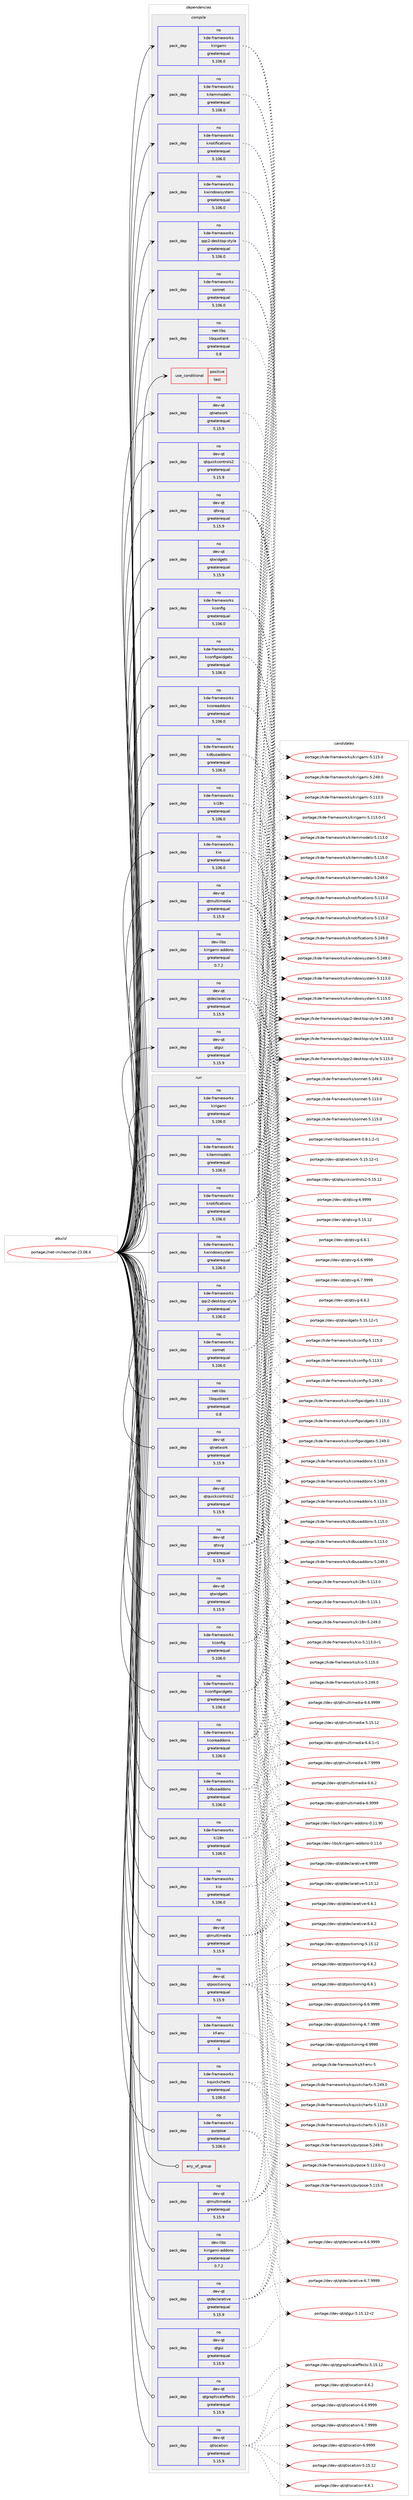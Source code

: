 digraph prolog {

# *************
# Graph options
# *************

newrank=true;
concentrate=true;
compound=true;
graph [rankdir=LR,fontname=Helvetica,fontsize=10,ranksep=1.5];#, ranksep=2.5, nodesep=0.2];
edge  [arrowhead=vee];
node  [fontname=Helvetica,fontsize=10];

# **********
# The ebuild
# **********

subgraph cluster_leftcol {
color=gray;
rank=same;
label=<<i>ebuild</i>>;
id [label="portage://net-im/neochat-23.08.4", color=red, width=4, href="../net-im/neochat-23.08.4.svg"];
}

# ****************
# The dependencies
# ****************

subgraph cluster_midcol {
color=gray;
label=<<i>dependencies</i>>;
subgraph cluster_compile {
fillcolor="#eeeeee";
style=filled;
label=<<i>compile</i>>;
subgraph cond2365 {
dependency3078 [label=<<TABLE BORDER="0" CELLBORDER="1" CELLSPACING="0" CELLPADDING="4"><TR><TD ROWSPAN="3" CELLPADDING="10">use_conditional</TD></TR><TR><TD>positive</TD></TR><TR><TD>test</TD></TR></TABLE>>, shape=none, color=red];
# *** BEGIN UNKNOWN DEPENDENCY TYPE (TODO) ***
# dependency3078 -> package_dependency(portage://net-im/neochat-23.08.4,install,no,dev-qt,qttest,none,[,,],[slot(5)],[])
# *** END UNKNOWN DEPENDENCY TYPE (TODO) ***

}
id:e -> dependency3078:w [weight=20,style="solid",arrowhead="vee"];
# *** BEGIN UNKNOWN DEPENDENCY TYPE (TODO) ***
# id -> package_dependency(portage://net-im/neochat-23.08.4,install,no,app-text,cmark,none,[,,],any_same_slot,[])
# *** END UNKNOWN DEPENDENCY TYPE (TODO) ***

subgraph pack684 {
dependency3079 [label=<<TABLE BORDER="0" CELLBORDER="1" CELLSPACING="0" CELLPADDING="4" WIDTH="220"><TR><TD ROWSPAN="6" CELLPADDING="30">pack_dep</TD></TR><TR><TD WIDTH="110">no</TD></TR><TR><TD>dev-libs</TD></TR><TR><TD>kirigami-addons</TD></TR><TR><TD>greaterequal</TD></TR><TR><TD>0.7.2</TD></TR></TABLE>>, shape=none, color=blue];
}
id:e -> dependency3079:w [weight=20,style="solid",arrowhead="vee"];
# *** BEGIN UNKNOWN DEPENDENCY TYPE (TODO) ***
# id -> package_dependency(portage://net-im/neochat-23.08.4,install,no,dev-libs,qcoro5,none,[,,],[],[])
# *** END UNKNOWN DEPENDENCY TYPE (TODO) ***

# *** BEGIN UNKNOWN DEPENDENCY TYPE (TODO) ***
# id -> package_dependency(portage://net-im/neochat-23.08.4,install,no,dev-libs,qtkeychain,none,[,,],any_same_slot,[use(enable(qt5),positive)])
# *** END UNKNOWN DEPENDENCY TYPE (TODO) ***

# *** BEGIN UNKNOWN DEPENDENCY TYPE (TODO) ***
# id -> package_dependency(portage://net-im/neochat-23.08.4,install,no,dev-qt,qtcore,none,[,,],[slot(5)],[])
# *** END UNKNOWN DEPENDENCY TYPE (TODO) ***

subgraph pack685 {
dependency3080 [label=<<TABLE BORDER="0" CELLBORDER="1" CELLSPACING="0" CELLPADDING="4" WIDTH="220"><TR><TD ROWSPAN="6" CELLPADDING="30">pack_dep</TD></TR><TR><TD WIDTH="110">no</TD></TR><TR><TD>dev-qt</TD></TR><TR><TD>qtdeclarative</TD></TR><TR><TD>greaterequal</TD></TR><TR><TD>5.15.9</TD></TR></TABLE>>, shape=none, color=blue];
}
id:e -> dependency3080:w [weight=20,style="solid",arrowhead="vee"];
subgraph pack686 {
dependency3081 [label=<<TABLE BORDER="0" CELLBORDER="1" CELLSPACING="0" CELLPADDING="4" WIDTH="220"><TR><TD ROWSPAN="6" CELLPADDING="30">pack_dep</TD></TR><TR><TD WIDTH="110">no</TD></TR><TR><TD>dev-qt</TD></TR><TR><TD>qtgui</TD></TR><TR><TD>greaterequal</TD></TR><TR><TD>5.15.9</TD></TR></TABLE>>, shape=none, color=blue];
}
id:e -> dependency3081:w [weight=20,style="solid",arrowhead="vee"];
subgraph pack687 {
dependency3082 [label=<<TABLE BORDER="0" CELLBORDER="1" CELLSPACING="0" CELLPADDING="4" WIDTH="220"><TR><TD ROWSPAN="6" CELLPADDING="30">pack_dep</TD></TR><TR><TD WIDTH="110">no</TD></TR><TR><TD>dev-qt</TD></TR><TR><TD>qtmultimedia</TD></TR><TR><TD>greaterequal</TD></TR><TR><TD>5.15.9</TD></TR></TABLE>>, shape=none, color=blue];
}
id:e -> dependency3082:w [weight=20,style="solid",arrowhead="vee"];
subgraph pack688 {
dependency3083 [label=<<TABLE BORDER="0" CELLBORDER="1" CELLSPACING="0" CELLPADDING="4" WIDTH="220"><TR><TD ROWSPAN="6" CELLPADDING="30">pack_dep</TD></TR><TR><TD WIDTH="110">no</TD></TR><TR><TD>dev-qt</TD></TR><TR><TD>qtnetwork</TD></TR><TR><TD>greaterequal</TD></TR><TR><TD>5.15.9</TD></TR></TABLE>>, shape=none, color=blue];
}
id:e -> dependency3083:w [weight=20,style="solid",arrowhead="vee"];
subgraph pack689 {
dependency3084 [label=<<TABLE BORDER="0" CELLBORDER="1" CELLSPACING="0" CELLPADDING="4" WIDTH="220"><TR><TD ROWSPAN="6" CELLPADDING="30">pack_dep</TD></TR><TR><TD WIDTH="110">no</TD></TR><TR><TD>dev-qt</TD></TR><TR><TD>qtquickcontrols2</TD></TR><TR><TD>greaterequal</TD></TR><TR><TD>5.15.9</TD></TR></TABLE>>, shape=none, color=blue];
}
id:e -> dependency3084:w [weight=20,style="solid",arrowhead="vee"];
subgraph pack690 {
dependency3085 [label=<<TABLE BORDER="0" CELLBORDER="1" CELLSPACING="0" CELLPADDING="4" WIDTH="220"><TR><TD ROWSPAN="6" CELLPADDING="30">pack_dep</TD></TR><TR><TD WIDTH="110">no</TD></TR><TR><TD>dev-qt</TD></TR><TR><TD>qtsvg</TD></TR><TR><TD>greaterequal</TD></TR><TR><TD>5.15.9</TD></TR></TABLE>>, shape=none, color=blue];
}
id:e -> dependency3085:w [weight=20,style="solid",arrowhead="vee"];
subgraph pack691 {
dependency3086 [label=<<TABLE BORDER="0" CELLBORDER="1" CELLSPACING="0" CELLPADDING="4" WIDTH="220"><TR><TD ROWSPAN="6" CELLPADDING="30">pack_dep</TD></TR><TR><TD WIDTH="110">no</TD></TR><TR><TD>dev-qt</TD></TR><TR><TD>qtwidgets</TD></TR><TR><TD>greaterequal</TD></TR><TR><TD>5.15.9</TD></TR></TABLE>>, shape=none, color=blue];
}
id:e -> dependency3086:w [weight=20,style="solid",arrowhead="vee"];
subgraph pack692 {
dependency3087 [label=<<TABLE BORDER="0" CELLBORDER="1" CELLSPACING="0" CELLPADDING="4" WIDTH="220"><TR><TD ROWSPAN="6" CELLPADDING="30">pack_dep</TD></TR><TR><TD WIDTH="110">no</TD></TR><TR><TD>kde-frameworks</TD></TR><TR><TD>kconfig</TD></TR><TR><TD>greaterequal</TD></TR><TR><TD>5.106.0</TD></TR></TABLE>>, shape=none, color=blue];
}
id:e -> dependency3087:w [weight=20,style="solid",arrowhead="vee"];
subgraph pack693 {
dependency3088 [label=<<TABLE BORDER="0" CELLBORDER="1" CELLSPACING="0" CELLPADDING="4" WIDTH="220"><TR><TD ROWSPAN="6" CELLPADDING="30">pack_dep</TD></TR><TR><TD WIDTH="110">no</TD></TR><TR><TD>kde-frameworks</TD></TR><TR><TD>kconfigwidgets</TD></TR><TR><TD>greaterequal</TD></TR><TR><TD>5.106.0</TD></TR></TABLE>>, shape=none, color=blue];
}
id:e -> dependency3088:w [weight=20,style="solid",arrowhead="vee"];
subgraph pack694 {
dependency3089 [label=<<TABLE BORDER="0" CELLBORDER="1" CELLSPACING="0" CELLPADDING="4" WIDTH="220"><TR><TD ROWSPAN="6" CELLPADDING="30">pack_dep</TD></TR><TR><TD WIDTH="110">no</TD></TR><TR><TD>kde-frameworks</TD></TR><TR><TD>kcoreaddons</TD></TR><TR><TD>greaterequal</TD></TR><TR><TD>5.106.0</TD></TR></TABLE>>, shape=none, color=blue];
}
id:e -> dependency3089:w [weight=20,style="solid",arrowhead="vee"];
subgraph pack695 {
dependency3090 [label=<<TABLE BORDER="0" CELLBORDER="1" CELLSPACING="0" CELLPADDING="4" WIDTH="220"><TR><TD ROWSPAN="6" CELLPADDING="30">pack_dep</TD></TR><TR><TD WIDTH="110">no</TD></TR><TR><TD>kde-frameworks</TD></TR><TR><TD>kdbusaddons</TD></TR><TR><TD>greaterequal</TD></TR><TR><TD>5.106.0</TD></TR></TABLE>>, shape=none, color=blue];
}
id:e -> dependency3090:w [weight=20,style="solid",arrowhead="vee"];
subgraph pack696 {
dependency3091 [label=<<TABLE BORDER="0" CELLBORDER="1" CELLSPACING="0" CELLPADDING="4" WIDTH="220"><TR><TD ROWSPAN="6" CELLPADDING="30">pack_dep</TD></TR><TR><TD WIDTH="110">no</TD></TR><TR><TD>kde-frameworks</TD></TR><TR><TD>ki18n</TD></TR><TR><TD>greaterequal</TD></TR><TR><TD>5.106.0</TD></TR></TABLE>>, shape=none, color=blue];
}
id:e -> dependency3091:w [weight=20,style="solid",arrowhead="vee"];
subgraph pack697 {
dependency3092 [label=<<TABLE BORDER="0" CELLBORDER="1" CELLSPACING="0" CELLPADDING="4" WIDTH="220"><TR><TD ROWSPAN="6" CELLPADDING="30">pack_dep</TD></TR><TR><TD WIDTH="110">no</TD></TR><TR><TD>kde-frameworks</TD></TR><TR><TD>kio</TD></TR><TR><TD>greaterequal</TD></TR><TR><TD>5.106.0</TD></TR></TABLE>>, shape=none, color=blue];
}
id:e -> dependency3092:w [weight=20,style="solid",arrowhead="vee"];
subgraph pack698 {
dependency3093 [label=<<TABLE BORDER="0" CELLBORDER="1" CELLSPACING="0" CELLPADDING="4" WIDTH="220"><TR><TD ROWSPAN="6" CELLPADDING="30">pack_dep</TD></TR><TR><TD WIDTH="110">no</TD></TR><TR><TD>kde-frameworks</TD></TR><TR><TD>kirigami</TD></TR><TR><TD>greaterequal</TD></TR><TR><TD>5.106.0</TD></TR></TABLE>>, shape=none, color=blue];
}
id:e -> dependency3093:w [weight=20,style="solid",arrowhead="vee"];
subgraph pack699 {
dependency3094 [label=<<TABLE BORDER="0" CELLBORDER="1" CELLSPACING="0" CELLPADDING="4" WIDTH="220"><TR><TD ROWSPAN="6" CELLPADDING="30">pack_dep</TD></TR><TR><TD WIDTH="110">no</TD></TR><TR><TD>kde-frameworks</TD></TR><TR><TD>kitemmodels</TD></TR><TR><TD>greaterequal</TD></TR><TR><TD>5.106.0</TD></TR></TABLE>>, shape=none, color=blue];
}
id:e -> dependency3094:w [weight=20,style="solid",arrowhead="vee"];
subgraph pack700 {
dependency3095 [label=<<TABLE BORDER="0" CELLBORDER="1" CELLSPACING="0" CELLPADDING="4" WIDTH="220"><TR><TD ROWSPAN="6" CELLPADDING="30">pack_dep</TD></TR><TR><TD WIDTH="110">no</TD></TR><TR><TD>kde-frameworks</TD></TR><TR><TD>knotifications</TD></TR><TR><TD>greaterequal</TD></TR><TR><TD>5.106.0</TD></TR></TABLE>>, shape=none, color=blue];
}
id:e -> dependency3095:w [weight=20,style="solid",arrowhead="vee"];
subgraph pack701 {
dependency3096 [label=<<TABLE BORDER="0" CELLBORDER="1" CELLSPACING="0" CELLPADDING="4" WIDTH="220"><TR><TD ROWSPAN="6" CELLPADDING="30">pack_dep</TD></TR><TR><TD WIDTH="110">no</TD></TR><TR><TD>kde-frameworks</TD></TR><TR><TD>kwindowsystem</TD></TR><TR><TD>greaterequal</TD></TR><TR><TD>5.106.0</TD></TR></TABLE>>, shape=none, color=blue];
}
id:e -> dependency3096:w [weight=20,style="solid",arrowhead="vee"];
subgraph pack702 {
dependency3097 [label=<<TABLE BORDER="0" CELLBORDER="1" CELLSPACING="0" CELLPADDING="4" WIDTH="220"><TR><TD ROWSPAN="6" CELLPADDING="30">pack_dep</TD></TR><TR><TD WIDTH="110">no</TD></TR><TR><TD>kde-frameworks</TD></TR><TR><TD>qqc2-desktop-style</TD></TR><TR><TD>greaterequal</TD></TR><TR><TD>5.106.0</TD></TR></TABLE>>, shape=none, color=blue];
}
id:e -> dependency3097:w [weight=20,style="solid",arrowhead="vee"];
subgraph pack703 {
dependency3098 [label=<<TABLE BORDER="0" CELLBORDER="1" CELLSPACING="0" CELLPADDING="4" WIDTH="220"><TR><TD ROWSPAN="6" CELLPADDING="30">pack_dep</TD></TR><TR><TD WIDTH="110">no</TD></TR><TR><TD>kde-frameworks</TD></TR><TR><TD>sonnet</TD></TR><TR><TD>greaterequal</TD></TR><TR><TD>5.106.0</TD></TR></TABLE>>, shape=none, color=blue];
}
id:e -> dependency3098:w [weight=20,style="solid",arrowhead="vee"];
# *** BEGIN UNKNOWN DEPENDENCY TYPE (TODO) ***
# id -> package_dependency(portage://net-im/neochat-23.08.4,install,no,media-libs,kquickimageeditor,none,[,,],[slot(5)],[])
# *** END UNKNOWN DEPENDENCY TYPE (TODO) ***

subgraph pack704 {
dependency3099 [label=<<TABLE BORDER="0" CELLBORDER="1" CELLSPACING="0" CELLPADDING="4" WIDTH="220"><TR><TD ROWSPAN="6" CELLPADDING="30">pack_dep</TD></TR><TR><TD WIDTH="110">no</TD></TR><TR><TD>net-libs</TD></TR><TR><TD>libquotient</TD></TR><TR><TD>greaterequal</TD></TR><TR><TD>0.8</TD></TR></TABLE>>, shape=none, color=blue];
}
id:e -> dependency3099:w [weight=20,style="solid",arrowhead="vee"];
}
subgraph cluster_compileandrun {
fillcolor="#eeeeee";
style=filled;
label=<<i>compile and run</i>>;
}
subgraph cluster_run {
fillcolor="#eeeeee";
style=filled;
label=<<i>run</i>>;
subgraph any30 {
dependency3100 [label=<<TABLE BORDER="0" CELLBORDER="1" CELLSPACING="0" CELLPADDING="4"><TR><TD CELLPADDING="10">any_of_group</TD></TR></TABLE>>, shape=none, color=red];# *** BEGIN UNKNOWN DEPENDENCY TYPE (TODO) ***
# dependency3100 -> package_dependency(portage://net-im/neochat-23.08.4,run,no,kde-frameworks,breeze-icons,none,[,,],any_different_slot,[])
# *** END UNKNOWN DEPENDENCY TYPE (TODO) ***

# *** BEGIN UNKNOWN DEPENDENCY TYPE (TODO) ***
# dependency3100 -> package_dependency(portage://net-im/neochat-23.08.4,run,no,kde-frameworks,oxygen-icons,none,[,,],any_different_slot,[])
# *** END UNKNOWN DEPENDENCY TYPE (TODO) ***

}
id:e -> dependency3100:w [weight=20,style="solid",arrowhead="odot"];
# *** BEGIN UNKNOWN DEPENDENCY TYPE (TODO) ***
# id -> package_dependency(portage://net-im/neochat-23.08.4,run,no,app-text,cmark,none,[,,],any_same_slot,[])
# *** END UNKNOWN DEPENDENCY TYPE (TODO) ***

subgraph pack705 {
dependency3101 [label=<<TABLE BORDER="0" CELLBORDER="1" CELLSPACING="0" CELLPADDING="4" WIDTH="220"><TR><TD ROWSPAN="6" CELLPADDING="30">pack_dep</TD></TR><TR><TD WIDTH="110">no</TD></TR><TR><TD>dev-libs</TD></TR><TR><TD>kirigami-addons</TD></TR><TR><TD>greaterequal</TD></TR><TR><TD>0.7.2</TD></TR></TABLE>>, shape=none, color=blue];
}
id:e -> dependency3101:w [weight=20,style="solid",arrowhead="odot"];
# *** BEGIN UNKNOWN DEPENDENCY TYPE (TODO) ***
# id -> package_dependency(portage://net-im/neochat-23.08.4,run,no,dev-libs,qcoro5,none,[,,],[],[])
# *** END UNKNOWN DEPENDENCY TYPE (TODO) ***

# *** BEGIN UNKNOWN DEPENDENCY TYPE (TODO) ***
# id -> package_dependency(portage://net-im/neochat-23.08.4,run,no,dev-libs,qtkeychain,none,[,,],any_same_slot,[use(enable(qt5),positive)])
# *** END UNKNOWN DEPENDENCY TYPE (TODO) ***

# *** BEGIN UNKNOWN DEPENDENCY TYPE (TODO) ***
# id -> package_dependency(portage://net-im/neochat-23.08.4,run,no,dev-qt,qtcore,none,[,,],[slot(5)],[])
# *** END UNKNOWN DEPENDENCY TYPE (TODO) ***

subgraph pack706 {
dependency3102 [label=<<TABLE BORDER="0" CELLBORDER="1" CELLSPACING="0" CELLPADDING="4" WIDTH="220"><TR><TD ROWSPAN="6" CELLPADDING="30">pack_dep</TD></TR><TR><TD WIDTH="110">no</TD></TR><TR><TD>dev-qt</TD></TR><TR><TD>qtdeclarative</TD></TR><TR><TD>greaterequal</TD></TR><TR><TD>5.15.9</TD></TR></TABLE>>, shape=none, color=blue];
}
id:e -> dependency3102:w [weight=20,style="solid",arrowhead="odot"];
subgraph pack707 {
dependency3103 [label=<<TABLE BORDER="0" CELLBORDER="1" CELLSPACING="0" CELLPADDING="4" WIDTH="220"><TR><TD ROWSPAN="6" CELLPADDING="30">pack_dep</TD></TR><TR><TD WIDTH="110">no</TD></TR><TR><TD>dev-qt</TD></TR><TR><TD>qtgraphicaleffects</TD></TR><TR><TD>greaterequal</TD></TR><TR><TD>5.15.9</TD></TR></TABLE>>, shape=none, color=blue];
}
id:e -> dependency3103:w [weight=20,style="solid",arrowhead="odot"];
subgraph pack708 {
dependency3104 [label=<<TABLE BORDER="0" CELLBORDER="1" CELLSPACING="0" CELLPADDING="4" WIDTH="220"><TR><TD ROWSPAN="6" CELLPADDING="30">pack_dep</TD></TR><TR><TD WIDTH="110">no</TD></TR><TR><TD>dev-qt</TD></TR><TR><TD>qtgui</TD></TR><TR><TD>greaterequal</TD></TR><TR><TD>5.15.9</TD></TR></TABLE>>, shape=none, color=blue];
}
id:e -> dependency3104:w [weight=20,style="solid",arrowhead="odot"];
subgraph pack709 {
dependency3105 [label=<<TABLE BORDER="0" CELLBORDER="1" CELLSPACING="0" CELLPADDING="4" WIDTH="220"><TR><TD ROWSPAN="6" CELLPADDING="30">pack_dep</TD></TR><TR><TD WIDTH="110">no</TD></TR><TR><TD>dev-qt</TD></TR><TR><TD>qtlocation</TD></TR><TR><TD>greaterequal</TD></TR><TR><TD>5.15.9</TD></TR></TABLE>>, shape=none, color=blue];
}
id:e -> dependency3105:w [weight=20,style="solid",arrowhead="odot"];
subgraph pack710 {
dependency3106 [label=<<TABLE BORDER="0" CELLBORDER="1" CELLSPACING="0" CELLPADDING="4" WIDTH="220"><TR><TD ROWSPAN="6" CELLPADDING="30">pack_dep</TD></TR><TR><TD WIDTH="110">no</TD></TR><TR><TD>dev-qt</TD></TR><TR><TD>qtmultimedia</TD></TR><TR><TD>greaterequal</TD></TR><TR><TD>5.15.9</TD></TR></TABLE>>, shape=none, color=blue];
}
id:e -> dependency3106:w [weight=20,style="solid",arrowhead="odot"];
subgraph pack711 {
dependency3107 [label=<<TABLE BORDER="0" CELLBORDER="1" CELLSPACING="0" CELLPADDING="4" WIDTH="220"><TR><TD ROWSPAN="6" CELLPADDING="30">pack_dep</TD></TR><TR><TD WIDTH="110">no</TD></TR><TR><TD>dev-qt</TD></TR><TR><TD>qtmultimedia</TD></TR><TR><TD>greaterequal</TD></TR><TR><TD>5.15.9</TD></TR></TABLE>>, shape=none, color=blue];
}
id:e -> dependency3107:w [weight=20,style="solid",arrowhead="odot"];
subgraph pack712 {
dependency3108 [label=<<TABLE BORDER="0" CELLBORDER="1" CELLSPACING="0" CELLPADDING="4" WIDTH="220"><TR><TD ROWSPAN="6" CELLPADDING="30">pack_dep</TD></TR><TR><TD WIDTH="110">no</TD></TR><TR><TD>dev-qt</TD></TR><TR><TD>qtnetwork</TD></TR><TR><TD>greaterequal</TD></TR><TR><TD>5.15.9</TD></TR></TABLE>>, shape=none, color=blue];
}
id:e -> dependency3108:w [weight=20,style="solid",arrowhead="odot"];
subgraph pack713 {
dependency3109 [label=<<TABLE BORDER="0" CELLBORDER="1" CELLSPACING="0" CELLPADDING="4" WIDTH="220"><TR><TD ROWSPAN="6" CELLPADDING="30">pack_dep</TD></TR><TR><TD WIDTH="110">no</TD></TR><TR><TD>dev-qt</TD></TR><TR><TD>qtpositioning</TD></TR><TR><TD>greaterequal</TD></TR><TR><TD>5.15.9</TD></TR></TABLE>>, shape=none, color=blue];
}
id:e -> dependency3109:w [weight=20,style="solid",arrowhead="odot"];
subgraph pack714 {
dependency3110 [label=<<TABLE BORDER="0" CELLBORDER="1" CELLSPACING="0" CELLPADDING="4" WIDTH="220"><TR><TD ROWSPAN="6" CELLPADDING="30">pack_dep</TD></TR><TR><TD WIDTH="110">no</TD></TR><TR><TD>dev-qt</TD></TR><TR><TD>qtquickcontrols2</TD></TR><TR><TD>greaterequal</TD></TR><TR><TD>5.15.9</TD></TR></TABLE>>, shape=none, color=blue];
}
id:e -> dependency3110:w [weight=20,style="solid",arrowhead="odot"];
subgraph pack715 {
dependency3111 [label=<<TABLE BORDER="0" CELLBORDER="1" CELLSPACING="0" CELLPADDING="4" WIDTH="220"><TR><TD ROWSPAN="6" CELLPADDING="30">pack_dep</TD></TR><TR><TD WIDTH="110">no</TD></TR><TR><TD>dev-qt</TD></TR><TR><TD>qtsvg</TD></TR><TR><TD>greaterequal</TD></TR><TR><TD>5.15.9</TD></TR></TABLE>>, shape=none, color=blue];
}
id:e -> dependency3111:w [weight=20,style="solid",arrowhead="odot"];
subgraph pack716 {
dependency3112 [label=<<TABLE BORDER="0" CELLBORDER="1" CELLSPACING="0" CELLPADDING="4" WIDTH="220"><TR><TD ROWSPAN="6" CELLPADDING="30">pack_dep</TD></TR><TR><TD WIDTH="110">no</TD></TR><TR><TD>dev-qt</TD></TR><TR><TD>qtwidgets</TD></TR><TR><TD>greaterequal</TD></TR><TR><TD>5.15.9</TD></TR></TABLE>>, shape=none, color=blue];
}
id:e -> dependency3112:w [weight=20,style="solid",arrowhead="odot"];
subgraph pack717 {
dependency3113 [label=<<TABLE BORDER="0" CELLBORDER="1" CELLSPACING="0" CELLPADDING="4" WIDTH="220"><TR><TD ROWSPAN="6" CELLPADDING="30">pack_dep</TD></TR><TR><TD WIDTH="110">no</TD></TR><TR><TD>kde-frameworks</TD></TR><TR><TD>kconfig</TD></TR><TR><TD>greaterequal</TD></TR><TR><TD>5.106.0</TD></TR></TABLE>>, shape=none, color=blue];
}
id:e -> dependency3113:w [weight=20,style="solid",arrowhead="odot"];
subgraph pack718 {
dependency3114 [label=<<TABLE BORDER="0" CELLBORDER="1" CELLSPACING="0" CELLPADDING="4" WIDTH="220"><TR><TD ROWSPAN="6" CELLPADDING="30">pack_dep</TD></TR><TR><TD WIDTH="110">no</TD></TR><TR><TD>kde-frameworks</TD></TR><TR><TD>kconfigwidgets</TD></TR><TR><TD>greaterequal</TD></TR><TR><TD>5.106.0</TD></TR></TABLE>>, shape=none, color=blue];
}
id:e -> dependency3114:w [weight=20,style="solid",arrowhead="odot"];
subgraph pack719 {
dependency3115 [label=<<TABLE BORDER="0" CELLBORDER="1" CELLSPACING="0" CELLPADDING="4" WIDTH="220"><TR><TD ROWSPAN="6" CELLPADDING="30">pack_dep</TD></TR><TR><TD WIDTH="110">no</TD></TR><TR><TD>kde-frameworks</TD></TR><TR><TD>kcoreaddons</TD></TR><TR><TD>greaterequal</TD></TR><TR><TD>5.106.0</TD></TR></TABLE>>, shape=none, color=blue];
}
id:e -> dependency3115:w [weight=20,style="solid",arrowhead="odot"];
subgraph pack720 {
dependency3116 [label=<<TABLE BORDER="0" CELLBORDER="1" CELLSPACING="0" CELLPADDING="4" WIDTH="220"><TR><TD ROWSPAN="6" CELLPADDING="30">pack_dep</TD></TR><TR><TD WIDTH="110">no</TD></TR><TR><TD>kde-frameworks</TD></TR><TR><TD>kdbusaddons</TD></TR><TR><TD>greaterequal</TD></TR><TR><TD>5.106.0</TD></TR></TABLE>>, shape=none, color=blue];
}
id:e -> dependency3116:w [weight=20,style="solid",arrowhead="odot"];
subgraph pack721 {
dependency3117 [label=<<TABLE BORDER="0" CELLBORDER="1" CELLSPACING="0" CELLPADDING="4" WIDTH="220"><TR><TD ROWSPAN="6" CELLPADDING="30">pack_dep</TD></TR><TR><TD WIDTH="110">no</TD></TR><TR><TD>kde-frameworks</TD></TR><TR><TD>kf-env</TD></TR><TR><TD>greaterequal</TD></TR><TR><TD>4</TD></TR></TABLE>>, shape=none, color=blue];
}
id:e -> dependency3117:w [weight=20,style="solid",arrowhead="odot"];
subgraph pack722 {
dependency3118 [label=<<TABLE BORDER="0" CELLBORDER="1" CELLSPACING="0" CELLPADDING="4" WIDTH="220"><TR><TD ROWSPAN="6" CELLPADDING="30">pack_dep</TD></TR><TR><TD WIDTH="110">no</TD></TR><TR><TD>kde-frameworks</TD></TR><TR><TD>ki18n</TD></TR><TR><TD>greaterequal</TD></TR><TR><TD>5.106.0</TD></TR></TABLE>>, shape=none, color=blue];
}
id:e -> dependency3118:w [weight=20,style="solid",arrowhead="odot"];
subgraph pack723 {
dependency3119 [label=<<TABLE BORDER="0" CELLBORDER="1" CELLSPACING="0" CELLPADDING="4" WIDTH="220"><TR><TD ROWSPAN="6" CELLPADDING="30">pack_dep</TD></TR><TR><TD WIDTH="110">no</TD></TR><TR><TD>kde-frameworks</TD></TR><TR><TD>kio</TD></TR><TR><TD>greaterequal</TD></TR><TR><TD>5.106.0</TD></TR></TABLE>>, shape=none, color=blue];
}
id:e -> dependency3119:w [weight=20,style="solid",arrowhead="odot"];
subgraph pack724 {
dependency3120 [label=<<TABLE BORDER="0" CELLBORDER="1" CELLSPACING="0" CELLPADDING="4" WIDTH="220"><TR><TD ROWSPAN="6" CELLPADDING="30">pack_dep</TD></TR><TR><TD WIDTH="110">no</TD></TR><TR><TD>kde-frameworks</TD></TR><TR><TD>kirigami</TD></TR><TR><TD>greaterequal</TD></TR><TR><TD>5.106.0</TD></TR></TABLE>>, shape=none, color=blue];
}
id:e -> dependency3120:w [weight=20,style="solid",arrowhead="odot"];
subgraph pack725 {
dependency3121 [label=<<TABLE BORDER="0" CELLBORDER="1" CELLSPACING="0" CELLPADDING="4" WIDTH="220"><TR><TD ROWSPAN="6" CELLPADDING="30">pack_dep</TD></TR><TR><TD WIDTH="110">no</TD></TR><TR><TD>kde-frameworks</TD></TR><TR><TD>kitemmodels</TD></TR><TR><TD>greaterequal</TD></TR><TR><TD>5.106.0</TD></TR></TABLE>>, shape=none, color=blue];
}
id:e -> dependency3121:w [weight=20,style="solid",arrowhead="odot"];
subgraph pack726 {
dependency3122 [label=<<TABLE BORDER="0" CELLBORDER="1" CELLSPACING="0" CELLPADDING="4" WIDTH="220"><TR><TD ROWSPAN="6" CELLPADDING="30">pack_dep</TD></TR><TR><TD WIDTH="110">no</TD></TR><TR><TD>kde-frameworks</TD></TR><TR><TD>knotifications</TD></TR><TR><TD>greaterequal</TD></TR><TR><TD>5.106.0</TD></TR></TABLE>>, shape=none, color=blue];
}
id:e -> dependency3122:w [weight=20,style="solid",arrowhead="odot"];
subgraph pack727 {
dependency3123 [label=<<TABLE BORDER="0" CELLBORDER="1" CELLSPACING="0" CELLPADDING="4" WIDTH="220"><TR><TD ROWSPAN="6" CELLPADDING="30">pack_dep</TD></TR><TR><TD WIDTH="110">no</TD></TR><TR><TD>kde-frameworks</TD></TR><TR><TD>kquickcharts</TD></TR><TR><TD>greaterequal</TD></TR><TR><TD>5.106.0</TD></TR></TABLE>>, shape=none, color=blue];
}
id:e -> dependency3123:w [weight=20,style="solid",arrowhead="odot"];
subgraph pack728 {
dependency3124 [label=<<TABLE BORDER="0" CELLBORDER="1" CELLSPACING="0" CELLPADDING="4" WIDTH="220"><TR><TD ROWSPAN="6" CELLPADDING="30">pack_dep</TD></TR><TR><TD WIDTH="110">no</TD></TR><TR><TD>kde-frameworks</TD></TR><TR><TD>kwindowsystem</TD></TR><TR><TD>greaterequal</TD></TR><TR><TD>5.106.0</TD></TR></TABLE>>, shape=none, color=blue];
}
id:e -> dependency3124:w [weight=20,style="solid",arrowhead="odot"];
subgraph pack729 {
dependency3125 [label=<<TABLE BORDER="0" CELLBORDER="1" CELLSPACING="0" CELLPADDING="4" WIDTH="220"><TR><TD ROWSPAN="6" CELLPADDING="30">pack_dep</TD></TR><TR><TD WIDTH="110">no</TD></TR><TR><TD>kde-frameworks</TD></TR><TR><TD>purpose</TD></TR><TR><TD>greaterequal</TD></TR><TR><TD>5.106.0</TD></TR></TABLE>>, shape=none, color=blue];
}
id:e -> dependency3125:w [weight=20,style="solid",arrowhead="odot"];
subgraph pack730 {
dependency3126 [label=<<TABLE BORDER="0" CELLBORDER="1" CELLSPACING="0" CELLPADDING="4" WIDTH="220"><TR><TD ROWSPAN="6" CELLPADDING="30">pack_dep</TD></TR><TR><TD WIDTH="110">no</TD></TR><TR><TD>kde-frameworks</TD></TR><TR><TD>qqc2-desktop-style</TD></TR><TR><TD>greaterequal</TD></TR><TR><TD>5.106.0</TD></TR></TABLE>>, shape=none, color=blue];
}
id:e -> dependency3126:w [weight=20,style="solid",arrowhead="odot"];
subgraph pack731 {
dependency3127 [label=<<TABLE BORDER="0" CELLBORDER="1" CELLSPACING="0" CELLPADDING="4" WIDTH="220"><TR><TD ROWSPAN="6" CELLPADDING="30">pack_dep</TD></TR><TR><TD WIDTH="110">no</TD></TR><TR><TD>kde-frameworks</TD></TR><TR><TD>sonnet</TD></TR><TR><TD>greaterequal</TD></TR><TR><TD>5.106.0</TD></TR></TABLE>>, shape=none, color=blue];
}
id:e -> dependency3127:w [weight=20,style="solid",arrowhead="odot"];
# *** BEGIN UNKNOWN DEPENDENCY TYPE (TODO) ***
# id -> package_dependency(portage://net-im/neochat-23.08.4,run,no,media-libs,kquickimageeditor,none,[,,],[slot(5)],[])
# *** END UNKNOWN DEPENDENCY TYPE (TODO) ***

subgraph pack732 {
dependency3128 [label=<<TABLE BORDER="0" CELLBORDER="1" CELLSPACING="0" CELLPADDING="4" WIDTH="220"><TR><TD ROWSPAN="6" CELLPADDING="30">pack_dep</TD></TR><TR><TD WIDTH="110">no</TD></TR><TR><TD>net-libs</TD></TR><TR><TD>libquotient</TD></TR><TR><TD>greaterequal</TD></TR><TR><TD>0.8</TD></TR></TABLE>>, shape=none, color=blue];
}
id:e -> dependency3128:w [weight=20,style="solid",arrowhead="odot"];
}
}

# **************
# The candidates
# **************

subgraph cluster_choices {
rank=same;
color=gray;
label=<<i>candidates</i>>;

subgraph choice684 {
color=black;
nodesep=1;
choice10010111845108105981154710710511410510397109105459710010011111011545484649494648 [label="portage://dev-libs/kirigami-addons-0.11.0", color=red, width=4,href="../dev-libs/kirigami-addons-0.11.0.svg"];
choice1001011184510810598115471071051141051039710910545971001001111101154548464949465748 [label="portage://dev-libs/kirigami-addons-0.11.90", color=red, width=4,href="../dev-libs/kirigami-addons-0.11.90.svg"];
dependency3079:e -> choice10010111845108105981154710710511410510397109105459710010011111011545484649494648:w [style=dotted,weight="100"];
dependency3079:e -> choice1001011184510810598115471071051141051039710910545971001001111101154548464949465748:w [style=dotted,weight="100"];
}
subgraph choice685 {
color=black;
nodesep=1;
choice10010111845113116471131161001019910897114971161051181014553464953464950 [label="portage://dev-qt/qtdeclarative-5.15.12", color=red, width=4,href="../dev-qt/qtdeclarative-5.15.12.svg"];
choice1001011184511311647113116100101991089711497116105118101455446544649 [label="portage://dev-qt/qtdeclarative-6.6.1", color=red, width=4,href="../dev-qt/qtdeclarative-6.6.1.svg"];
choice1001011184511311647113116100101991089711497116105118101455446544650 [label="portage://dev-qt/qtdeclarative-6.6.2", color=red, width=4,href="../dev-qt/qtdeclarative-6.6.2.svg"];
choice1001011184511311647113116100101991089711497116105118101455446544657575757 [label="portage://dev-qt/qtdeclarative-6.6.9999", color=red, width=4,href="../dev-qt/qtdeclarative-6.6.9999.svg"];
choice1001011184511311647113116100101991089711497116105118101455446554657575757 [label="portage://dev-qt/qtdeclarative-6.7.9999", color=red, width=4,href="../dev-qt/qtdeclarative-6.7.9999.svg"];
choice100101118451131164711311610010199108971149711610511810145544657575757 [label="portage://dev-qt/qtdeclarative-6.9999", color=red, width=4,href="../dev-qt/qtdeclarative-6.9999.svg"];
dependency3080:e -> choice10010111845113116471131161001019910897114971161051181014553464953464950:w [style=dotted,weight="100"];
dependency3080:e -> choice1001011184511311647113116100101991089711497116105118101455446544649:w [style=dotted,weight="100"];
dependency3080:e -> choice1001011184511311647113116100101991089711497116105118101455446544650:w [style=dotted,weight="100"];
dependency3080:e -> choice1001011184511311647113116100101991089711497116105118101455446544657575757:w [style=dotted,weight="100"];
dependency3080:e -> choice1001011184511311647113116100101991089711497116105118101455446554657575757:w [style=dotted,weight="100"];
dependency3080:e -> choice100101118451131164711311610010199108971149711610511810145544657575757:w [style=dotted,weight="100"];
}
subgraph choice686 {
color=black;
nodesep=1;
choice100101118451131164711311610311710545534649534649504511450 [label="portage://dev-qt/qtgui-5.15.12-r2", color=red, width=4,href="../dev-qt/qtgui-5.15.12-r2.svg"];
dependency3081:e -> choice100101118451131164711311610311710545534649534649504511450:w [style=dotted,weight="100"];
}
subgraph choice687 {
color=black;
nodesep=1;
choice1001011184511311647113116109117108116105109101100105974553464953464950 [label="portage://dev-qt/qtmultimedia-5.15.12", color=red, width=4,href="../dev-qt/qtmultimedia-5.15.12.svg"];
choice1001011184511311647113116109117108116105109101100105974554465446494511449 [label="portage://dev-qt/qtmultimedia-6.6.1-r1", color=red, width=4,href="../dev-qt/qtmultimedia-6.6.1-r1.svg"];
choice100101118451131164711311610911710811610510910110010597455446544650 [label="portage://dev-qt/qtmultimedia-6.6.2", color=red, width=4,href="../dev-qt/qtmultimedia-6.6.2.svg"];
choice100101118451131164711311610911710811610510910110010597455446544657575757 [label="portage://dev-qt/qtmultimedia-6.6.9999", color=red, width=4,href="../dev-qt/qtmultimedia-6.6.9999.svg"];
choice100101118451131164711311610911710811610510910110010597455446554657575757 [label="portage://dev-qt/qtmultimedia-6.7.9999", color=red, width=4,href="../dev-qt/qtmultimedia-6.7.9999.svg"];
choice10010111845113116471131161091171081161051091011001059745544657575757 [label="portage://dev-qt/qtmultimedia-6.9999", color=red, width=4,href="../dev-qt/qtmultimedia-6.9999.svg"];
dependency3082:e -> choice1001011184511311647113116109117108116105109101100105974553464953464950:w [style=dotted,weight="100"];
dependency3082:e -> choice1001011184511311647113116109117108116105109101100105974554465446494511449:w [style=dotted,weight="100"];
dependency3082:e -> choice100101118451131164711311610911710811610510910110010597455446544650:w [style=dotted,weight="100"];
dependency3082:e -> choice100101118451131164711311610911710811610510910110010597455446544657575757:w [style=dotted,weight="100"];
dependency3082:e -> choice100101118451131164711311610911710811610510910110010597455446554657575757:w [style=dotted,weight="100"];
dependency3082:e -> choice10010111845113116471131161091171081161051091011001059745544657575757:w [style=dotted,weight="100"];
}
subgraph choice688 {
color=black;
nodesep=1;
choice100101118451131164711311611010111611911111410745534649534649504511449 [label="portage://dev-qt/qtnetwork-5.15.12-r1", color=red, width=4,href="../dev-qt/qtnetwork-5.15.12-r1.svg"];
dependency3083:e -> choice100101118451131164711311611010111611911111410745534649534649504511449:w [style=dotted,weight="100"];
}
subgraph choice689 {
color=black;
nodesep=1;
choice10010111845113116471131161131171059910799111110116114111108115504553464953464950 [label="portage://dev-qt/qtquickcontrols2-5.15.12", color=red, width=4,href="../dev-qt/qtquickcontrols2-5.15.12.svg"];
dependency3084:e -> choice10010111845113116471131161131171059910799111110116114111108115504553464953464950:w [style=dotted,weight="100"];
}
subgraph choice690 {
color=black;
nodesep=1;
choice10010111845113116471131161151181034553464953464950 [label="portage://dev-qt/qtsvg-5.15.12", color=red, width=4,href="../dev-qt/qtsvg-5.15.12.svg"];
choice1001011184511311647113116115118103455446544649 [label="portage://dev-qt/qtsvg-6.6.1", color=red, width=4,href="../dev-qt/qtsvg-6.6.1.svg"];
choice1001011184511311647113116115118103455446544650 [label="portage://dev-qt/qtsvg-6.6.2", color=red, width=4,href="../dev-qt/qtsvg-6.6.2.svg"];
choice1001011184511311647113116115118103455446544657575757 [label="portage://dev-qt/qtsvg-6.6.9999", color=red, width=4,href="../dev-qt/qtsvg-6.6.9999.svg"];
choice1001011184511311647113116115118103455446554657575757 [label="portage://dev-qt/qtsvg-6.7.9999", color=red, width=4,href="../dev-qt/qtsvg-6.7.9999.svg"];
choice100101118451131164711311611511810345544657575757 [label="portage://dev-qt/qtsvg-6.9999", color=red, width=4,href="../dev-qt/qtsvg-6.9999.svg"];
dependency3085:e -> choice10010111845113116471131161151181034553464953464950:w [style=dotted,weight="100"];
dependency3085:e -> choice1001011184511311647113116115118103455446544649:w [style=dotted,weight="100"];
dependency3085:e -> choice1001011184511311647113116115118103455446544650:w [style=dotted,weight="100"];
dependency3085:e -> choice1001011184511311647113116115118103455446544657575757:w [style=dotted,weight="100"];
dependency3085:e -> choice1001011184511311647113116115118103455446554657575757:w [style=dotted,weight="100"];
dependency3085:e -> choice100101118451131164711311611511810345544657575757:w [style=dotted,weight="100"];
}
subgraph choice691 {
color=black;
nodesep=1;
choice100101118451131164711311611910510010310111611545534649534649504511449 [label="portage://dev-qt/qtwidgets-5.15.12-r1", color=red, width=4,href="../dev-qt/qtwidgets-5.15.12-r1.svg"];
dependency3086:e -> choice100101118451131164711311611910510010310111611545534649534649504511449:w [style=dotted,weight="100"];
}
subgraph choice692 {
color=black;
nodesep=1;
choice107100101451021149710910111911111410711547107991111101021051034553464949514648 [label="portage://kde-frameworks/kconfig-5.113.0", color=red, width=4,href="../kde-frameworks/kconfig-5.113.0.svg"];
choice107100101451021149710910111911111410711547107991111101021051034553464949534648 [label="portage://kde-frameworks/kconfig-5.115.0", color=red, width=4,href="../kde-frameworks/kconfig-5.115.0.svg"];
choice107100101451021149710910111911111410711547107991111101021051034553465052574648 [label="portage://kde-frameworks/kconfig-5.249.0", color=red, width=4,href="../kde-frameworks/kconfig-5.249.0.svg"];
dependency3087:e -> choice107100101451021149710910111911111410711547107991111101021051034553464949514648:w [style=dotted,weight="100"];
dependency3087:e -> choice107100101451021149710910111911111410711547107991111101021051034553464949534648:w [style=dotted,weight="100"];
dependency3087:e -> choice107100101451021149710910111911111410711547107991111101021051034553465052574648:w [style=dotted,weight="100"];
}
subgraph choice693 {
color=black;
nodesep=1;
choice107100101451021149710910111911111410711547107991111101021051031191051001031011161154553464949514648 [label="portage://kde-frameworks/kconfigwidgets-5.113.0", color=red, width=4,href="../kde-frameworks/kconfigwidgets-5.113.0.svg"];
choice107100101451021149710910111911111410711547107991111101021051031191051001031011161154553464949534648 [label="portage://kde-frameworks/kconfigwidgets-5.115.0", color=red, width=4,href="../kde-frameworks/kconfigwidgets-5.115.0.svg"];
choice107100101451021149710910111911111410711547107991111101021051031191051001031011161154553465052574648 [label="portage://kde-frameworks/kconfigwidgets-5.249.0", color=red, width=4,href="../kde-frameworks/kconfigwidgets-5.249.0.svg"];
dependency3088:e -> choice107100101451021149710910111911111410711547107991111101021051031191051001031011161154553464949514648:w [style=dotted,weight="100"];
dependency3088:e -> choice107100101451021149710910111911111410711547107991111101021051031191051001031011161154553464949534648:w [style=dotted,weight="100"];
dependency3088:e -> choice107100101451021149710910111911111410711547107991111101021051031191051001031011161154553465052574648:w [style=dotted,weight="100"];
}
subgraph choice694 {
color=black;
nodesep=1;
choice10710010145102114971091011191111141071154710799111114101971001001111101154553464949514648 [label="portage://kde-frameworks/kcoreaddons-5.113.0", color=red, width=4,href="../kde-frameworks/kcoreaddons-5.113.0.svg"];
choice10710010145102114971091011191111141071154710799111114101971001001111101154553464949534648 [label="portage://kde-frameworks/kcoreaddons-5.115.0", color=red, width=4,href="../kde-frameworks/kcoreaddons-5.115.0.svg"];
choice10710010145102114971091011191111141071154710799111114101971001001111101154553465052574648 [label="portage://kde-frameworks/kcoreaddons-5.249.0", color=red, width=4,href="../kde-frameworks/kcoreaddons-5.249.0.svg"];
dependency3089:e -> choice10710010145102114971091011191111141071154710799111114101971001001111101154553464949514648:w [style=dotted,weight="100"];
dependency3089:e -> choice10710010145102114971091011191111141071154710799111114101971001001111101154553464949534648:w [style=dotted,weight="100"];
dependency3089:e -> choice10710010145102114971091011191111141071154710799111114101971001001111101154553465052574648:w [style=dotted,weight="100"];
}
subgraph choice695 {
color=black;
nodesep=1;
choice10710010145102114971091011191111141071154710710098117115971001001111101154553464949514648 [label="portage://kde-frameworks/kdbusaddons-5.113.0", color=red, width=4,href="../kde-frameworks/kdbusaddons-5.113.0.svg"];
choice10710010145102114971091011191111141071154710710098117115971001001111101154553464949534648 [label="portage://kde-frameworks/kdbusaddons-5.115.0", color=red, width=4,href="../kde-frameworks/kdbusaddons-5.115.0.svg"];
choice10710010145102114971091011191111141071154710710098117115971001001111101154553465052574648 [label="portage://kde-frameworks/kdbusaddons-5.249.0", color=red, width=4,href="../kde-frameworks/kdbusaddons-5.249.0.svg"];
dependency3090:e -> choice10710010145102114971091011191111141071154710710098117115971001001111101154553464949514648:w [style=dotted,weight="100"];
dependency3090:e -> choice10710010145102114971091011191111141071154710710098117115971001001111101154553464949534648:w [style=dotted,weight="100"];
dependency3090:e -> choice10710010145102114971091011191111141071154710710098117115971001001111101154553465052574648:w [style=dotted,weight="100"];
}
subgraph choice696 {
color=black;
nodesep=1;
choice10710010145102114971091011191111141071154710710549561104553464949514648 [label="portage://kde-frameworks/ki18n-5.113.0", color=red, width=4,href="../kde-frameworks/ki18n-5.113.0.svg"];
choice10710010145102114971091011191111141071154710710549561104553464949534649 [label="portage://kde-frameworks/ki18n-5.115.1", color=red, width=4,href="../kde-frameworks/ki18n-5.115.1.svg"];
choice10710010145102114971091011191111141071154710710549561104553465052574648 [label="portage://kde-frameworks/ki18n-5.249.0", color=red, width=4,href="../kde-frameworks/ki18n-5.249.0.svg"];
dependency3091:e -> choice10710010145102114971091011191111141071154710710549561104553464949514648:w [style=dotted,weight="100"];
dependency3091:e -> choice10710010145102114971091011191111141071154710710549561104553464949534649:w [style=dotted,weight="100"];
dependency3091:e -> choice10710010145102114971091011191111141071154710710549561104553465052574648:w [style=dotted,weight="100"];
}
subgraph choice697 {
color=black;
nodesep=1;
choice10710010145102114971091011191111141071154710710511145534649495146484511449 [label="portage://kde-frameworks/kio-5.113.0-r1", color=red, width=4,href="../kde-frameworks/kio-5.113.0-r1.svg"];
choice1071001014510211497109101119111114107115471071051114553464949534648 [label="portage://kde-frameworks/kio-5.115.0", color=red, width=4,href="../kde-frameworks/kio-5.115.0.svg"];
choice1071001014510211497109101119111114107115471071051114553465052574648 [label="portage://kde-frameworks/kio-5.249.0", color=red, width=4,href="../kde-frameworks/kio-5.249.0.svg"];
dependency3092:e -> choice10710010145102114971091011191111141071154710710511145534649495146484511449:w [style=dotted,weight="100"];
dependency3092:e -> choice1071001014510211497109101119111114107115471071051114553464949534648:w [style=dotted,weight="100"];
dependency3092:e -> choice1071001014510211497109101119111114107115471071051114553465052574648:w [style=dotted,weight="100"];
}
subgraph choice698 {
color=black;
nodesep=1;
choice107100101451021149710910111911111410711547107105114105103971091054553464949514648 [label="portage://kde-frameworks/kirigami-5.113.0", color=red, width=4,href="../kde-frameworks/kirigami-5.113.0.svg"];
choice1071001014510211497109101119111114107115471071051141051039710910545534649495146484511449 [label="portage://kde-frameworks/kirigami-5.113.0-r1", color=red, width=4,href="../kde-frameworks/kirigami-5.113.0-r1.svg"];
choice107100101451021149710910111911111410711547107105114105103971091054553464949534648 [label="portage://kde-frameworks/kirigami-5.115.0", color=red, width=4,href="../kde-frameworks/kirigami-5.115.0.svg"];
choice107100101451021149710910111911111410711547107105114105103971091054553465052574648 [label="portage://kde-frameworks/kirigami-5.249.0", color=red, width=4,href="../kde-frameworks/kirigami-5.249.0.svg"];
dependency3093:e -> choice107100101451021149710910111911111410711547107105114105103971091054553464949514648:w [style=dotted,weight="100"];
dependency3093:e -> choice1071001014510211497109101119111114107115471071051141051039710910545534649495146484511449:w [style=dotted,weight="100"];
dependency3093:e -> choice107100101451021149710910111911111410711547107105114105103971091054553464949534648:w [style=dotted,weight="100"];
dependency3093:e -> choice107100101451021149710910111911111410711547107105114105103971091054553465052574648:w [style=dotted,weight="100"];
}
subgraph choice699 {
color=black;
nodesep=1;
choice1071001014510211497109101119111114107115471071051161011091091111001011081154553464949514648 [label="portage://kde-frameworks/kitemmodels-5.113.0", color=red, width=4,href="../kde-frameworks/kitemmodels-5.113.0.svg"];
choice1071001014510211497109101119111114107115471071051161011091091111001011081154553464949534648 [label="portage://kde-frameworks/kitemmodels-5.115.0", color=red, width=4,href="../kde-frameworks/kitemmodels-5.115.0.svg"];
choice1071001014510211497109101119111114107115471071051161011091091111001011081154553465052574648 [label="portage://kde-frameworks/kitemmodels-5.249.0", color=red, width=4,href="../kde-frameworks/kitemmodels-5.249.0.svg"];
dependency3094:e -> choice1071001014510211497109101119111114107115471071051161011091091111001011081154553464949514648:w [style=dotted,weight="100"];
dependency3094:e -> choice1071001014510211497109101119111114107115471071051161011091091111001011081154553464949534648:w [style=dotted,weight="100"];
dependency3094:e -> choice1071001014510211497109101119111114107115471071051161011091091111001011081154553465052574648:w [style=dotted,weight="100"];
}
subgraph choice700 {
color=black;
nodesep=1;
choice10710010145102114971091011191111141071154710711011111610510210599971161051111101154553464949514648 [label="portage://kde-frameworks/knotifications-5.113.0", color=red, width=4,href="../kde-frameworks/knotifications-5.113.0.svg"];
choice10710010145102114971091011191111141071154710711011111610510210599971161051111101154553464949534648 [label="portage://kde-frameworks/knotifications-5.115.0", color=red, width=4,href="../kde-frameworks/knotifications-5.115.0.svg"];
choice10710010145102114971091011191111141071154710711011111610510210599971161051111101154553465052574648 [label="portage://kde-frameworks/knotifications-5.249.0", color=red, width=4,href="../kde-frameworks/knotifications-5.249.0.svg"];
dependency3095:e -> choice10710010145102114971091011191111141071154710711011111610510210599971161051111101154553464949514648:w [style=dotted,weight="100"];
dependency3095:e -> choice10710010145102114971091011191111141071154710711011111610510210599971161051111101154553464949534648:w [style=dotted,weight="100"];
dependency3095:e -> choice10710010145102114971091011191111141071154710711011111610510210599971161051111101154553465052574648:w [style=dotted,weight="100"];
}
subgraph choice701 {
color=black;
nodesep=1;
choice1071001014510211497109101119111114107115471071191051101001111191151211151161011094553464949514648 [label="portage://kde-frameworks/kwindowsystem-5.113.0", color=red, width=4,href="../kde-frameworks/kwindowsystem-5.113.0.svg"];
choice1071001014510211497109101119111114107115471071191051101001111191151211151161011094553464949534648 [label="portage://kde-frameworks/kwindowsystem-5.115.0", color=red, width=4,href="../kde-frameworks/kwindowsystem-5.115.0.svg"];
choice1071001014510211497109101119111114107115471071191051101001111191151211151161011094553465052574648 [label="portage://kde-frameworks/kwindowsystem-5.249.0", color=red, width=4,href="../kde-frameworks/kwindowsystem-5.249.0.svg"];
dependency3096:e -> choice1071001014510211497109101119111114107115471071191051101001111191151211151161011094553464949514648:w [style=dotted,weight="100"];
dependency3096:e -> choice1071001014510211497109101119111114107115471071191051101001111191151211151161011094553464949534648:w [style=dotted,weight="100"];
dependency3096:e -> choice1071001014510211497109101119111114107115471071191051101001111191151211151161011094553465052574648:w [style=dotted,weight="100"];
}
subgraph choice702 {
color=black;
nodesep=1;
choice107100101451021149710910111911111410711547113113995045100101115107116111112451151161211081014553464949514648 [label="portage://kde-frameworks/qqc2-desktop-style-5.113.0", color=red, width=4,href="../kde-frameworks/qqc2-desktop-style-5.113.0.svg"];
choice107100101451021149710910111911111410711547113113995045100101115107116111112451151161211081014553464949534648 [label="portage://kde-frameworks/qqc2-desktop-style-5.115.0", color=red, width=4,href="../kde-frameworks/qqc2-desktop-style-5.115.0.svg"];
choice107100101451021149710910111911111410711547113113995045100101115107116111112451151161211081014553465052574648 [label="portage://kde-frameworks/qqc2-desktop-style-5.249.0", color=red, width=4,href="../kde-frameworks/qqc2-desktop-style-5.249.0.svg"];
dependency3097:e -> choice107100101451021149710910111911111410711547113113995045100101115107116111112451151161211081014553464949514648:w [style=dotted,weight="100"];
dependency3097:e -> choice107100101451021149710910111911111410711547113113995045100101115107116111112451151161211081014553464949534648:w [style=dotted,weight="100"];
dependency3097:e -> choice107100101451021149710910111911111410711547113113995045100101115107116111112451151161211081014553465052574648:w [style=dotted,weight="100"];
}
subgraph choice703 {
color=black;
nodesep=1;
choice1071001014510211497109101119111114107115471151111101101011164553464949514648 [label="portage://kde-frameworks/sonnet-5.113.0", color=red, width=4,href="../kde-frameworks/sonnet-5.113.0.svg"];
choice1071001014510211497109101119111114107115471151111101101011164553464949534648 [label="portage://kde-frameworks/sonnet-5.115.0", color=red, width=4,href="../kde-frameworks/sonnet-5.115.0.svg"];
choice1071001014510211497109101119111114107115471151111101101011164553465052574648 [label="portage://kde-frameworks/sonnet-5.249.0", color=red, width=4,href="../kde-frameworks/sonnet-5.249.0.svg"];
dependency3098:e -> choice1071001014510211497109101119111114107115471151111101101011164553464949514648:w [style=dotted,weight="100"];
dependency3098:e -> choice1071001014510211497109101119111114107115471151111101101011164553464949534648:w [style=dotted,weight="100"];
dependency3098:e -> choice1071001014510211497109101119111114107115471151111101101011164553465052574648:w [style=dotted,weight="100"];
}
subgraph choice704 {
color=black;
nodesep=1;
choice1101011164510810598115471081059811311711111610510111011645484656464946504511449 [label="portage://net-libs/libquotient-0.8.1.2-r1", color=red, width=4,href="../net-libs/libquotient-0.8.1.2-r1.svg"];
dependency3099:e -> choice1101011164510810598115471081059811311711111610510111011645484656464946504511449:w [style=dotted,weight="100"];
}
subgraph choice705 {
color=black;
nodesep=1;
choice10010111845108105981154710710511410510397109105459710010011111011545484649494648 [label="portage://dev-libs/kirigami-addons-0.11.0", color=red, width=4,href="../dev-libs/kirigami-addons-0.11.0.svg"];
choice1001011184510810598115471071051141051039710910545971001001111101154548464949465748 [label="portage://dev-libs/kirigami-addons-0.11.90", color=red, width=4,href="../dev-libs/kirigami-addons-0.11.90.svg"];
dependency3101:e -> choice10010111845108105981154710710511410510397109105459710010011111011545484649494648:w [style=dotted,weight="100"];
dependency3101:e -> choice1001011184510810598115471071051141051039710910545971001001111101154548464949465748:w [style=dotted,weight="100"];
}
subgraph choice706 {
color=black;
nodesep=1;
choice10010111845113116471131161001019910897114971161051181014553464953464950 [label="portage://dev-qt/qtdeclarative-5.15.12", color=red, width=4,href="../dev-qt/qtdeclarative-5.15.12.svg"];
choice1001011184511311647113116100101991089711497116105118101455446544649 [label="portage://dev-qt/qtdeclarative-6.6.1", color=red, width=4,href="../dev-qt/qtdeclarative-6.6.1.svg"];
choice1001011184511311647113116100101991089711497116105118101455446544650 [label="portage://dev-qt/qtdeclarative-6.6.2", color=red, width=4,href="../dev-qt/qtdeclarative-6.6.2.svg"];
choice1001011184511311647113116100101991089711497116105118101455446544657575757 [label="portage://dev-qt/qtdeclarative-6.6.9999", color=red, width=4,href="../dev-qt/qtdeclarative-6.6.9999.svg"];
choice1001011184511311647113116100101991089711497116105118101455446554657575757 [label="portage://dev-qt/qtdeclarative-6.7.9999", color=red, width=4,href="../dev-qt/qtdeclarative-6.7.9999.svg"];
choice100101118451131164711311610010199108971149711610511810145544657575757 [label="portage://dev-qt/qtdeclarative-6.9999", color=red, width=4,href="../dev-qt/qtdeclarative-6.9999.svg"];
dependency3102:e -> choice10010111845113116471131161001019910897114971161051181014553464953464950:w [style=dotted,weight="100"];
dependency3102:e -> choice1001011184511311647113116100101991089711497116105118101455446544649:w [style=dotted,weight="100"];
dependency3102:e -> choice1001011184511311647113116100101991089711497116105118101455446544650:w [style=dotted,weight="100"];
dependency3102:e -> choice1001011184511311647113116100101991089711497116105118101455446544657575757:w [style=dotted,weight="100"];
dependency3102:e -> choice1001011184511311647113116100101991089711497116105118101455446554657575757:w [style=dotted,weight="100"];
dependency3102:e -> choice100101118451131164711311610010199108971149711610511810145544657575757:w [style=dotted,weight="100"];
}
subgraph choice707 {
color=black;
nodesep=1;
choice1001011184511311647113116103114971121041059997108101102102101991161154553464953464950 [label="portage://dev-qt/qtgraphicaleffects-5.15.12", color=red, width=4,href="../dev-qt/qtgraphicaleffects-5.15.12.svg"];
dependency3103:e -> choice1001011184511311647113116103114971121041059997108101102102101991161154553464953464950:w [style=dotted,weight="100"];
}
subgraph choice708 {
color=black;
nodesep=1;
choice100101118451131164711311610311710545534649534649504511450 [label="portage://dev-qt/qtgui-5.15.12-r2", color=red, width=4,href="../dev-qt/qtgui-5.15.12-r2.svg"];
dependency3104:e -> choice100101118451131164711311610311710545534649534649504511450:w [style=dotted,weight="100"];
}
subgraph choice709 {
color=black;
nodesep=1;
choice100101118451131164711311610811199971161051111104553464953464950 [label="portage://dev-qt/qtlocation-5.15.12", color=red, width=4,href="../dev-qt/qtlocation-5.15.12.svg"];
choice10010111845113116471131161081119997116105111110455446544649 [label="portage://dev-qt/qtlocation-6.6.1", color=red, width=4,href="../dev-qt/qtlocation-6.6.1.svg"];
choice10010111845113116471131161081119997116105111110455446544650 [label="portage://dev-qt/qtlocation-6.6.2", color=red, width=4,href="../dev-qt/qtlocation-6.6.2.svg"];
choice10010111845113116471131161081119997116105111110455446544657575757 [label="portage://dev-qt/qtlocation-6.6.9999", color=red, width=4,href="../dev-qt/qtlocation-6.6.9999.svg"];
choice10010111845113116471131161081119997116105111110455446554657575757 [label="portage://dev-qt/qtlocation-6.7.9999", color=red, width=4,href="../dev-qt/qtlocation-6.7.9999.svg"];
choice1001011184511311647113116108111999711610511111045544657575757 [label="portage://dev-qt/qtlocation-6.9999", color=red, width=4,href="../dev-qt/qtlocation-6.9999.svg"];
dependency3105:e -> choice100101118451131164711311610811199971161051111104553464953464950:w [style=dotted,weight="100"];
dependency3105:e -> choice10010111845113116471131161081119997116105111110455446544649:w [style=dotted,weight="100"];
dependency3105:e -> choice10010111845113116471131161081119997116105111110455446544650:w [style=dotted,weight="100"];
dependency3105:e -> choice10010111845113116471131161081119997116105111110455446544657575757:w [style=dotted,weight="100"];
dependency3105:e -> choice10010111845113116471131161081119997116105111110455446554657575757:w [style=dotted,weight="100"];
dependency3105:e -> choice1001011184511311647113116108111999711610511111045544657575757:w [style=dotted,weight="100"];
}
subgraph choice710 {
color=black;
nodesep=1;
choice1001011184511311647113116109117108116105109101100105974553464953464950 [label="portage://dev-qt/qtmultimedia-5.15.12", color=red, width=4,href="../dev-qt/qtmultimedia-5.15.12.svg"];
choice1001011184511311647113116109117108116105109101100105974554465446494511449 [label="portage://dev-qt/qtmultimedia-6.6.1-r1", color=red, width=4,href="../dev-qt/qtmultimedia-6.6.1-r1.svg"];
choice100101118451131164711311610911710811610510910110010597455446544650 [label="portage://dev-qt/qtmultimedia-6.6.2", color=red, width=4,href="../dev-qt/qtmultimedia-6.6.2.svg"];
choice100101118451131164711311610911710811610510910110010597455446544657575757 [label="portage://dev-qt/qtmultimedia-6.6.9999", color=red, width=4,href="../dev-qt/qtmultimedia-6.6.9999.svg"];
choice100101118451131164711311610911710811610510910110010597455446554657575757 [label="portage://dev-qt/qtmultimedia-6.7.9999", color=red, width=4,href="../dev-qt/qtmultimedia-6.7.9999.svg"];
choice10010111845113116471131161091171081161051091011001059745544657575757 [label="portage://dev-qt/qtmultimedia-6.9999", color=red, width=4,href="../dev-qt/qtmultimedia-6.9999.svg"];
dependency3106:e -> choice1001011184511311647113116109117108116105109101100105974553464953464950:w [style=dotted,weight="100"];
dependency3106:e -> choice1001011184511311647113116109117108116105109101100105974554465446494511449:w [style=dotted,weight="100"];
dependency3106:e -> choice100101118451131164711311610911710811610510910110010597455446544650:w [style=dotted,weight="100"];
dependency3106:e -> choice100101118451131164711311610911710811610510910110010597455446544657575757:w [style=dotted,weight="100"];
dependency3106:e -> choice100101118451131164711311610911710811610510910110010597455446554657575757:w [style=dotted,weight="100"];
dependency3106:e -> choice10010111845113116471131161091171081161051091011001059745544657575757:w [style=dotted,weight="100"];
}
subgraph choice711 {
color=black;
nodesep=1;
choice1001011184511311647113116109117108116105109101100105974553464953464950 [label="portage://dev-qt/qtmultimedia-5.15.12", color=red, width=4,href="../dev-qt/qtmultimedia-5.15.12.svg"];
choice1001011184511311647113116109117108116105109101100105974554465446494511449 [label="portage://dev-qt/qtmultimedia-6.6.1-r1", color=red, width=4,href="../dev-qt/qtmultimedia-6.6.1-r1.svg"];
choice100101118451131164711311610911710811610510910110010597455446544650 [label="portage://dev-qt/qtmultimedia-6.6.2", color=red, width=4,href="../dev-qt/qtmultimedia-6.6.2.svg"];
choice100101118451131164711311610911710811610510910110010597455446544657575757 [label="portage://dev-qt/qtmultimedia-6.6.9999", color=red, width=4,href="../dev-qt/qtmultimedia-6.6.9999.svg"];
choice100101118451131164711311610911710811610510910110010597455446554657575757 [label="portage://dev-qt/qtmultimedia-6.7.9999", color=red, width=4,href="../dev-qt/qtmultimedia-6.7.9999.svg"];
choice10010111845113116471131161091171081161051091011001059745544657575757 [label="portage://dev-qt/qtmultimedia-6.9999", color=red, width=4,href="../dev-qt/qtmultimedia-6.9999.svg"];
dependency3107:e -> choice1001011184511311647113116109117108116105109101100105974553464953464950:w [style=dotted,weight="100"];
dependency3107:e -> choice1001011184511311647113116109117108116105109101100105974554465446494511449:w [style=dotted,weight="100"];
dependency3107:e -> choice100101118451131164711311610911710811610510910110010597455446544650:w [style=dotted,weight="100"];
dependency3107:e -> choice100101118451131164711311610911710811610510910110010597455446544657575757:w [style=dotted,weight="100"];
dependency3107:e -> choice100101118451131164711311610911710811610510910110010597455446554657575757:w [style=dotted,weight="100"];
dependency3107:e -> choice10010111845113116471131161091171081161051091011001059745544657575757:w [style=dotted,weight="100"];
}
subgraph choice712 {
color=black;
nodesep=1;
choice100101118451131164711311611010111611911111410745534649534649504511449 [label="portage://dev-qt/qtnetwork-5.15.12-r1", color=red, width=4,href="../dev-qt/qtnetwork-5.15.12-r1.svg"];
dependency3108:e -> choice100101118451131164711311611010111611911111410745534649534649504511449:w [style=dotted,weight="100"];
}
subgraph choice713 {
color=black;
nodesep=1;
choice10010111845113116471131161121111151051161051111101051101034553464953464950 [label="portage://dev-qt/qtpositioning-5.15.12", color=red, width=4,href="../dev-qt/qtpositioning-5.15.12.svg"];
choice1001011184511311647113116112111115105116105111110105110103455446544649 [label="portage://dev-qt/qtpositioning-6.6.1", color=red, width=4,href="../dev-qt/qtpositioning-6.6.1.svg"];
choice1001011184511311647113116112111115105116105111110105110103455446544650 [label="portage://dev-qt/qtpositioning-6.6.2", color=red, width=4,href="../dev-qt/qtpositioning-6.6.2.svg"];
choice1001011184511311647113116112111115105116105111110105110103455446544657575757 [label="portage://dev-qt/qtpositioning-6.6.9999", color=red, width=4,href="../dev-qt/qtpositioning-6.6.9999.svg"];
choice1001011184511311647113116112111115105116105111110105110103455446554657575757 [label="portage://dev-qt/qtpositioning-6.7.9999", color=red, width=4,href="../dev-qt/qtpositioning-6.7.9999.svg"];
choice100101118451131164711311611211111510511610511111010511010345544657575757 [label="portage://dev-qt/qtpositioning-6.9999", color=red, width=4,href="../dev-qt/qtpositioning-6.9999.svg"];
dependency3109:e -> choice10010111845113116471131161121111151051161051111101051101034553464953464950:w [style=dotted,weight="100"];
dependency3109:e -> choice1001011184511311647113116112111115105116105111110105110103455446544649:w [style=dotted,weight="100"];
dependency3109:e -> choice1001011184511311647113116112111115105116105111110105110103455446544650:w [style=dotted,weight="100"];
dependency3109:e -> choice1001011184511311647113116112111115105116105111110105110103455446544657575757:w [style=dotted,weight="100"];
dependency3109:e -> choice1001011184511311647113116112111115105116105111110105110103455446554657575757:w [style=dotted,weight="100"];
dependency3109:e -> choice100101118451131164711311611211111510511610511111010511010345544657575757:w [style=dotted,weight="100"];
}
subgraph choice714 {
color=black;
nodesep=1;
choice10010111845113116471131161131171059910799111110116114111108115504553464953464950 [label="portage://dev-qt/qtquickcontrols2-5.15.12", color=red, width=4,href="../dev-qt/qtquickcontrols2-5.15.12.svg"];
dependency3110:e -> choice10010111845113116471131161131171059910799111110116114111108115504553464953464950:w [style=dotted,weight="100"];
}
subgraph choice715 {
color=black;
nodesep=1;
choice10010111845113116471131161151181034553464953464950 [label="portage://dev-qt/qtsvg-5.15.12", color=red, width=4,href="../dev-qt/qtsvg-5.15.12.svg"];
choice1001011184511311647113116115118103455446544649 [label="portage://dev-qt/qtsvg-6.6.1", color=red, width=4,href="../dev-qt/qtsvg-6.6.1.svg"];
choice1001011184511311647113116115118103455446544650 [label="portage://dev-qt/qtsvg-6.6.2", color=red, width=4,href="../dev-qt/qtsvg-6.6.2.svg"];
choice1001011184511311647113116115118103455446544657575757 [label="portage://dev-qt/qtsvg-6.6.9999", color=red, width=4,href="../dev-qt/qtsvg-6.6.9999.svg"];
choice1001011184511311647113116115118103455446554657575757 [label="portage://dev-qt/qtsvg-6.7.9999", color=red, width=4,href="../dev-qt/qtsvg-6.7.9999.svg"];
choice100101118451131164711311611511810345544657575757 [label="portage://dev-qt/qtsvg-6.9999", color=red, width=4,href="../dev-qt/qtsvg-6.9999.svg"];
dependency3111:e -> choice10010111845113116471131161151181034553464953464950:w [style=dotted,weight="100"];
dependency3111:e -> choice1001011184511311647113116115118103455446544649:w [style=dotted,weight="100"];
dependency3111:e -> choice1001011184511311647113116115118103455446544650:w [style=dotted,weight="100"];
dependency3111:e -> choice1001011184511311647113116115118103455446544657575757:w [style=dotted,weight="100"];
dependency3111:e -> choice1001011184511311647113116115118103455446554657575757:w [style=dotted,weight="100"];
dependency3111:e -> choice100101118451131164711311611511810345544657575757:w [style=dotted,weight="100"];
}
subgraph choice716 {
color=black;
nodesep=1;
choice100101118451131164711311611910510010310111611545534649534649504511449 [label="portage://dev-qt/qtwidgets-5.15.12-r1", color=red, width=4,href="../dev-qt/qtwidgets-5.15.12-r1.svg"];
dependency3112:e -> choice100101118451131164711311611910510010310111611545534649534649504511449:w [style=dotted,weight="100"];
}
subgraph choice717 {
color=black;
nodesep=1;
choice107100101451021149710910111911111410711547107991111101021051034553464949514648 [label="portage://kde-frameworks/kconfig-5.113.0", color=red, width=4,href="../kde-frameworks/kconfig-5.113.0.svg"];
choice107100101451021149710910111911111410711547107991111101021051034553464949534648 [label="portage://kde-frameworks/kconfig-5.115.0", color=red, width=4,href="../kde-frameworks/kconfig-5.115.0.svg"];
choice107100101451021149710910111911111410711547107991111101021051034553465052574648 [label="portage://kde-frameworks/kconfig-5.249.0", color=red, width=4,href="../kde-frameworks/kconfig-5.249.0.svg"];
dependency3113:e -> choice107100101451021149710910111911111410711547107991111101021051034553464949514648:w [style=dotted,weight="100"];
dependency3113:e -> choice107100101451021149710910111911111410711547107991111101021051034553464949534648:w [style=dotted,weight="100"];
dependency3113:e -> choice107100101451021149710910111911111410711547107991111101021051034553465052574648:w [style=dotted,weight="100"];
}
subgraph choice718 {
color=black;
nodesep=1;
choice107100101451021149710910111911111410711547107991111101021051031191051001031011161154553464949514648 [label="portage://kde-frameworks/kconfigwidgets-5.113.0", color=red, width=4,href="../kde-frameworks/kconfigwidgets-5.113.0.svg"];
choice107100101451021149710910111911111410711547107991111101021051031191051001031011161154553464949534648 [label="portage://kde-frameworks/kconfigwidgets-5.115.0", color=red, width=4,href="../kde-frameworks/kconfigwidgets-5.115.0.svg"];
choice107100101451021149710910111911111410711547107991111101021051031191051001031011161154553465052574648 [label="portage://kde-frameworks/kconfigwidgets-5.249.0", color=red, width=4,href="../kde-frameworks/kconfigwidgets-5.249.0.svg"];
dependency3114:e -> choice107100101451021149710910111911111410711547107991111101021051031191051001031011161154553464949514648:w [style=dotted,weight="100"];
dependency3114:e -> choice107100101451021149710910111911111410711547107991111101021051031191051001031011161154553464949534648:w [style=dotted,weight="100"];
dependency3114:e -> choice107100101451021149710910111911111410711547107991111101021051031191051001031011161154553465052574648:w [style=dotted,weight="100"];
}
subgraph choice719 {
color=black;
nodesep=1;
choice10710010145102114971091011191111141071154710799111114101971001001111101154553464949514648 [label="portage://kde-frameworks/kcoreaddons-5.113.0", color=red, width=4,href="../kde-frameworks/kcoreaddons-5.113.0.svg"];
choice10710010145102114971091011191111141071154710799111114101971001001111101154553464949534648 [label="portage://kde-frameworks/kcoreaddons-5.115.0", color=red, width=4,href="../kde-frameworks/kcoreaddons-5.115.0.svg"];
choice10710010145102114971091011191111141071154710799111114101971001001111101154553465052574648 [label="portage://kde-frameworks/kcoreaddons-5.249.0", color=red, width=4,href="../kde-frameworks/kcoreaddons-5.249.0.svg"];
dependency3115:e -> choice10710010145102114971091011191111141071154710799111114101971001001111101154553464949514648:w [style=dotted,weight="100"];
dependency3115:e -> choice10710010145102114971091011191111141071154710799111114101971001001111101154553464949534648:w [style=dotted,weight="100"];
dependency3115:e -> choice10710010145102114971091011191111141071154710799111114101971001001111101154553465052574648:w [style=dotted,weight="100"];
}
subgraph choice720 {
color=black;
nodesep=1;
choice10710010145102114971091011191111141071154710710098117115971001001111101154553464949514648 [label="portage://kde-frameworks/kdbusaddons-5.113.0", color=red, width=4,href="../kde-frameworks/kdbusaddons-5.113.0.svg"];
choice10710010145102114971091011191111141071154710710098117115971001001111101154553464949534648 [label="portage://kde-frameworks/kdbusaddons-5.115.0", color=red, width=4,href="../kde-frameworks/kdbusaddons-5.115.0.svg"];
choice10710010145102114971091011191111141071154710710098117115971001001111101154553465052574648 [label="portage://kde-frameworks/kdbusaddons-5.249.0", color=red, width=4,href="../kde-frameworks/kdbusaddons-5.249.0.svg"];
dependency3116:e -> choice10710010145102114971091011191111141071154710710098117115971001001111101154553464949514648:w [style=dotted,weight="100"];
dependency3116:e -> choice10710010145102114971091011191111141071154710710098117115971001001111101154553464949534648:w [style=dotted,weight="100"];
dependency3116:e -> choice10710010145102114971091011191111141071154710710098117115971001001111101154553465052574648:w [style=dotted,weight="100"];
}
subgraph choice721 {
color=black;
nodesep=1;
choice107100101451021149710910111911111410711547107102451011101184553 [label="portage://kde-frameworks/kf-env-5", color=red, width=4,href="../kde-frameworks/kf-env-5.svg"];
dependency3117:e -> choice107100101451021149710910111911111410711547107102451011101184553:w [style=dotted,weight="100"];
}
subgraph choice722 {
color=black;
nodesep=1;
choice10710010145102114971091011191111141071154710710549561104553464949514648 [label="portage://kde-frameworks/ki18n-5.113.0", color=red, width=4,href="../kde-frameworks/ki18n-5.113.0.svg"];
choice10710010145102114971091011191111141071154710710549561104553464949534649 [label="portage://kde-frameworks/ki18n-5.115.1", color=red, width=4,href="../kde-frameworks/ki18n-5.115.1.svg"];
choice10710010145102114971091011191111141071154710710549561104553465052574648 [label="portage://kde-frameworks/ki18n-5.249.0", color=red, width=4,href="../kde-frameworks/ki18n-5.249.0.svg"];
dependency3118:e -> choice10710010145102114971091011191111141071154710710549561104553464949514648:w [style=dotted,weight="100"];
dependency3118:e -> choice10710010145102114971091011191111141071154710710549561104553464949534649:w [style=dotted,weight="100"];
dependency3118:e -> choice10710010145102114971091011191111141071154710710549561104553465052574648:w [style=dotted,weight="100"];
}
subgraph choice723 {
color=black;
nodesep=1;
choice10710010145102114971091011191111141071154710710511145534649495146484511449 [label="portage://kde-frameworks/kio-5.113.0-r1", color=red, width=4,href="../kde-frameworks/kio-5.113.0-r1.svg"];
choice1071001014510211497109101119111114107115471071051114553464949534648 [label="portage://kde-frameworks/kio-5.115.0", color=red, width=4,href="../kde-frameworks/kio-5.115.0.svg"];
choice1071001014510211497109101119111114107115471071051114553465052574648 [label="portage://kde-frameworks/kio-5.249.0", color=red, width=4,href="../kde-frameworks/kio-5.249.0.svg"];
dependency3119:e -> choice10710010145102114971091011191111141071154710710511145534649495146484511449:w [style=dotted,weight="100"];
dependency3119:e -> choice1071001014510211497109101119111114107115471071051114553464949534648:w [style=dotted,weight="100"];
dependency3119:e -> choice1071001014510211497109101119111114107115471071051114553465052574648:w [style=dotted,weight="100"];
}
subgraph choice724 {
color=black;
nodesep=1;
choice107100101451021149710910111911111410711547107105114105103971091054553464949514648 [label="portage://kde-frameworks/kirigami-5.113.0", color=red, width=4,href="../kde-frameworks/kirigami-5.113.0.svg"];
choice1071001014510211497109101119111114107115471071051141051039710910545534649495146484511449 [label="portage://kde-frameworks/kirigami-5.113.0-r1", color=red, width=4,href="../kde-frameworks/kirigami-5.113.0-r1.svg"];
choice107100101451021149710910111911111410711547107105114105103971091054553464949534648 [label="portage://kde-frameworks/kirigami-5.115.0", color=red, width=4,href="../kde-frameworks/kirigami-5.115.0.svg"];
choice107100101451021149710910111911111410711547107105114105103971091054553465052574648 [label="portage://kde-frameworks/kirigami-5.249.0", color=red, width=4,href="../kde-frameworks/kirigami-5.249.0.svg"];
dependency3120:e -> choice107100101451021149710910111911111410711547107105114105103971091054553464949514648:w [style=dotted,weight="100"];
dependency3120:e -> choice1071001014510211497109101119111114107115471071051141051039710910545534649495146484511449:w [style=dotted,weight="100"];
dependency3120:e -> choice107100101451021149710910111911111410711547107105114105103971091054553464949534648:w [style=dotted,weight="100"];
dependency3120:e -> choice107100101451021149710910111911111410711547107105114105103971091054553465052574648:w [style=dotted,weight="100"];
}
subgraph choice725 {
color=black;
nodesep=1;
choice1071001014510211497109101119111114107115471071051161011091091111001011081154553464949514648 [label="portage://kde-frameworks/kitemmodels-5.113.0", color=red, width=4,href="../kde-frameworks/kitemmodels-5.113.0.svg"];
choice1071001014510211497109101119111114107115471071051161011091091111001011081154553464949534648 [label="portage://kde-frameworks/kitemmodels-5.115.0", color=red, width=4,href="../kde-frameworks/kitemmodels-5.115.0.svg"];
choice1071001014510211497109101119111114107115471071051161011091091111001011081154553465052574648 [label="portage://kde-frameworks/kitemmodels-5.249.0", color=red, width=4,href="../kde-frameworks/kitemmodels-5.249.0.svg"];
dependency3121:e -> choice1071001014510211497109101119111114107115471071051161011091091111001011081154553464949514648:w [style=dotted,weight="100"];
dependency3121:e -> choice1071001014510211497109101119111114107115471071051161011091091111001011081154553464949534648:w [style=dotted,weight="100"];
dependency3121:e -> choice1071001014510211497109101119111114107115471071051161011091091111001011081154553465052574648:w [style=dotted,weight="100"];
}
subgraph choice726 {
color=black;
nodesep=1;
choice10710010145102114971091011191111141071154710711011111610510210599971161051111101154553464949514648 [label="portage://kde-frameworks/knotifications-5.113.0", color=red, width=4,href="../kde-frameworks/knotifications-5.113.0.svg"];
choice10710010145102114971091011191111141071154710711011111610510210599971161051111101154553464949534648 [label="portage://kde-frameworks/knotifications-5.115.0", color=red, width=4,href="../kde-frameworks/knotifications-5.115.0.svg"];
choice10710010145102114971091011191111141071154710711011111610510210599971161051111101154553465052574648 [label="portage://kde-frameworks/knotifications-5.249.0", color=red, width=4,href="../kde-frameworks/knotifications-5.249.0.svg"];
dependency3122:e -> choice10710010145102114971091011191111141071154710711011111610510210599971161051111101154553464949514648:w [style=dotted,weight="100"];
dependency3122:e -> choice10710010145102114971091011191111141071154710711011111610510210599971161051111101154553464949534648:w [style=dotted,weight="100"];
dependency3122:e -> choice10710010145102114971091011191111141071154710711011111610510210599971161051111101154553465052574648:w [style=dotted,weight="100"];
}
subgraph choice727 {
color=black;
nodesep=1;
choice1071001014510211497109101119111114107115471071131171059910799104971141161154553464949514648 [label="portage://kde-frameworks/kquickcharts-5.113.0", color=red, width=4,href="../kde-frameworks/kquickcharts-5.113.0.svg"];
choice1071001014510211497109101119111114107115471071131171059910799104971141161154553464949534648 [label="portage://kde-frameworks/kquickcharts-5.115.0", color=red, width=4,href="../kde-frameworks/kquickcharts-5.115.0.svg"];
choice1071001014510211497109101119111114107115471071131171059910799104971141161154553465052574648 [label="portage://kde-frameworks/kquickcharts-5.249.0", color=red, width=4,href="../kde-frameworks/kquickcharts-5.249.0.svg"];
dependency3123:e -> choice1071001014510211497109101119111114107115471071131171059910799104971141161154553464949514648:w [style=dotted,weight="100"];
dependency3123:e -> choice1071001014510211497109101119111114107115471071131171059910799104971141161154553464949534648:w [style=dotted,weight="100"];
dependency3123:e -> choice1071001014510211497109101119111114107115471071131171059910799104971141161154553465052574648:w [style=dotted,weight="100"];
}
subgraph choice728 {
color=black;
nodesep=1;
choice1071001014510211497109101119111114107115471071191051101001111191151211151161011094553464949514648 [label="portage://kde-frameworks/kwindowsystem-5.113.0", color=red, width=4,href="../kde-frameworks/kwindowsystem-5.113.0.svg"];
choice1071001014510211497109101119111114107115471071191051101001111191151211151161011094553464949534648 [label="portage://kde-frameworks/kwindowsystem-5.115.0", color=red, width=4,href="../kde-frameworks/kwindowsystem-5.115.0.svg"];
choice1071001014510211497109101119111114107115471071191051101001111191151211151161011094553465052574648 [label="portage://kde-frameworks/kwindowsystem-5.249.0", color=red, width=4,href="../kde-frameworks/kwindowsystem-5.249.0.svg"];
dependency3124:e -> choice1071001014510211497109101119111114107115471071191051101001111191151211151161011094553464949514648:w [style=dotted,weight="100"];
dependency3124:e -> choice1071001014510211497109101119111114107115471071191051101001111191151211151161011094553464949534648:w [style=dotted,weight="100"];
dependency3124:e -> choice1071001014510211497109101119111114107115471071191051101001111191151211151161011094553465052574648:w [style=dotted,weight="100"];
}
subgraph choice729 {
color=black;
nodesep=1;
choice10710010145102114971091011191111141071154711211711411211111510145534649495146484511450 [label="portage://kde-frameworks/purpose-5.113.0-r2", color=red, width=4,href="../kde-frameworks/purpose-5.113.0-r2.svg"];
choice1071001014510211497109101119111114107115471121171141121111151014553464949534648 [label="portage://kde-frameworks/purpose-5.115.0", color=red, width=4,href="../kde-frameworks/purpose-5.115.0.svg"];
choice1071001014510211497109101119111114107115471121171141121111151014553465052574648 [label="portage://kde-frameworks/purpose-5.249.0", color=red, width=4,href="../kde-frameworks/purpose-5.249.0.svg"];
dependency3125:e -> choice10710010145102114971091011191111141071154711211711411211111510145534649495146484511450:w [style=dotted,weight="100"];
dependency3125:e -> choice1071001014510211497109101119111114107115471121171141121111151014553464949534648:w [style=dotted,weight="100"];
dependency3125:e -> choice1071001014510211497109101119111114107115471121171141121111151014553465052574648:w [style=dotted,weight="100"];
}
subgraph choice730 {
color=black;
nodesep=1;
choice107100101451021149710910111911111410711547113113995045100101115107116111112451151161211081014553464949514648 [label="portage://kde-frameworks/qqc2-desktop-style-5.113.0", color=red, width=4,href="../kde-frameworks/qqc2-desktop-style-5.113.0.svg"];
choice107100101451021149710910111911111410711547113113995045100101115107116111112451151161211081014553464949534648 [label="portage://kde-frameworks/qqc2-desktop-style-5.115.0", color=red, width=4,href="../kde-frameworks/qqc2-desktop-style-5.115.0.svg"];
choice107100101451021149710910111911111410711547113113995045100101115107116111112451151161211081014553465052574648 [label="portage://kde-frameworks/qqc2-desktop-style-5.249.0", color=red, width=4,href="../kde-frameworks/qqc2-desktop-style-5.249.0.svg"];
dependency3126:e -> choice107100101451021149710910111911111410711547113113995045100101115107116111112451151161211081014553464949514648:w [style=dotted,weight="100"];
dependency3126:e -> choice107100101451021149710910111911111410711547113113995045100101115107116111112451151161211081014553464949534648:w [style=dotted,weight="100"];
dependency3126:e -> choice107100101451021149710910111911111410711547113113995045100101115107116111112451151161211081014553465052574648:w [style=dotted,weight="100"];
}
subgraph choice731 {
color=black;
nodesep=1;
choice1071001014510211497109101119111114107115471151111101101011164553464949514648 [label="portage://kde-frameworks/sonnet-5.113.0", color=red, width=4,href="../kde-frameworks/sonnet-5.113.0.svg"];
choice1071001014510211497109101119111114107115471151111101101011164553464949534648 [label="portage://kde-frameworks/sonnet-5.115.0", color=red, width=4,href="../kde-frameworks/sonnet-5.115.0.svg"];
choice1071001014510211497109101119111114107115471151111101101011164553465052574648 [label="portage://kde-frameworks/sonnet-5.249.0", color=red, width=4,href="../kde-frameworks/sonnet-5.249.0.svg"];
dependency3127:e -> choice1071001014510211497109101119111114107115471151111101101011164553464949514648:w [style=dotted,weight="100"];
dependency3127:e -> choice1071001014510211497109101119111114107115471151111101101011164553464949534648:w [style=dotted,weight="100"];
dependency3127:e -> choice1071001014510211497109101119111114107115471151111101101011164553465052574648:w [style=dotted,weight="100"];
}
subgraph choice732 {
color=black;
nodesep=1;
choice1101011164510810598115471081059811311711111610510111011645484656464946504511449 [label="portage://net-libs/libquotient-0.8.1.2-r1", color=red, width=4,href="../net-libs/libquotient-0.8.1.2-r1.svg"];
dependency3128:e -> choice1101011164510810598115471081059811311711111610510111011645484656464946504511449:w [style=dotted,weight="100"];
}
}

}
